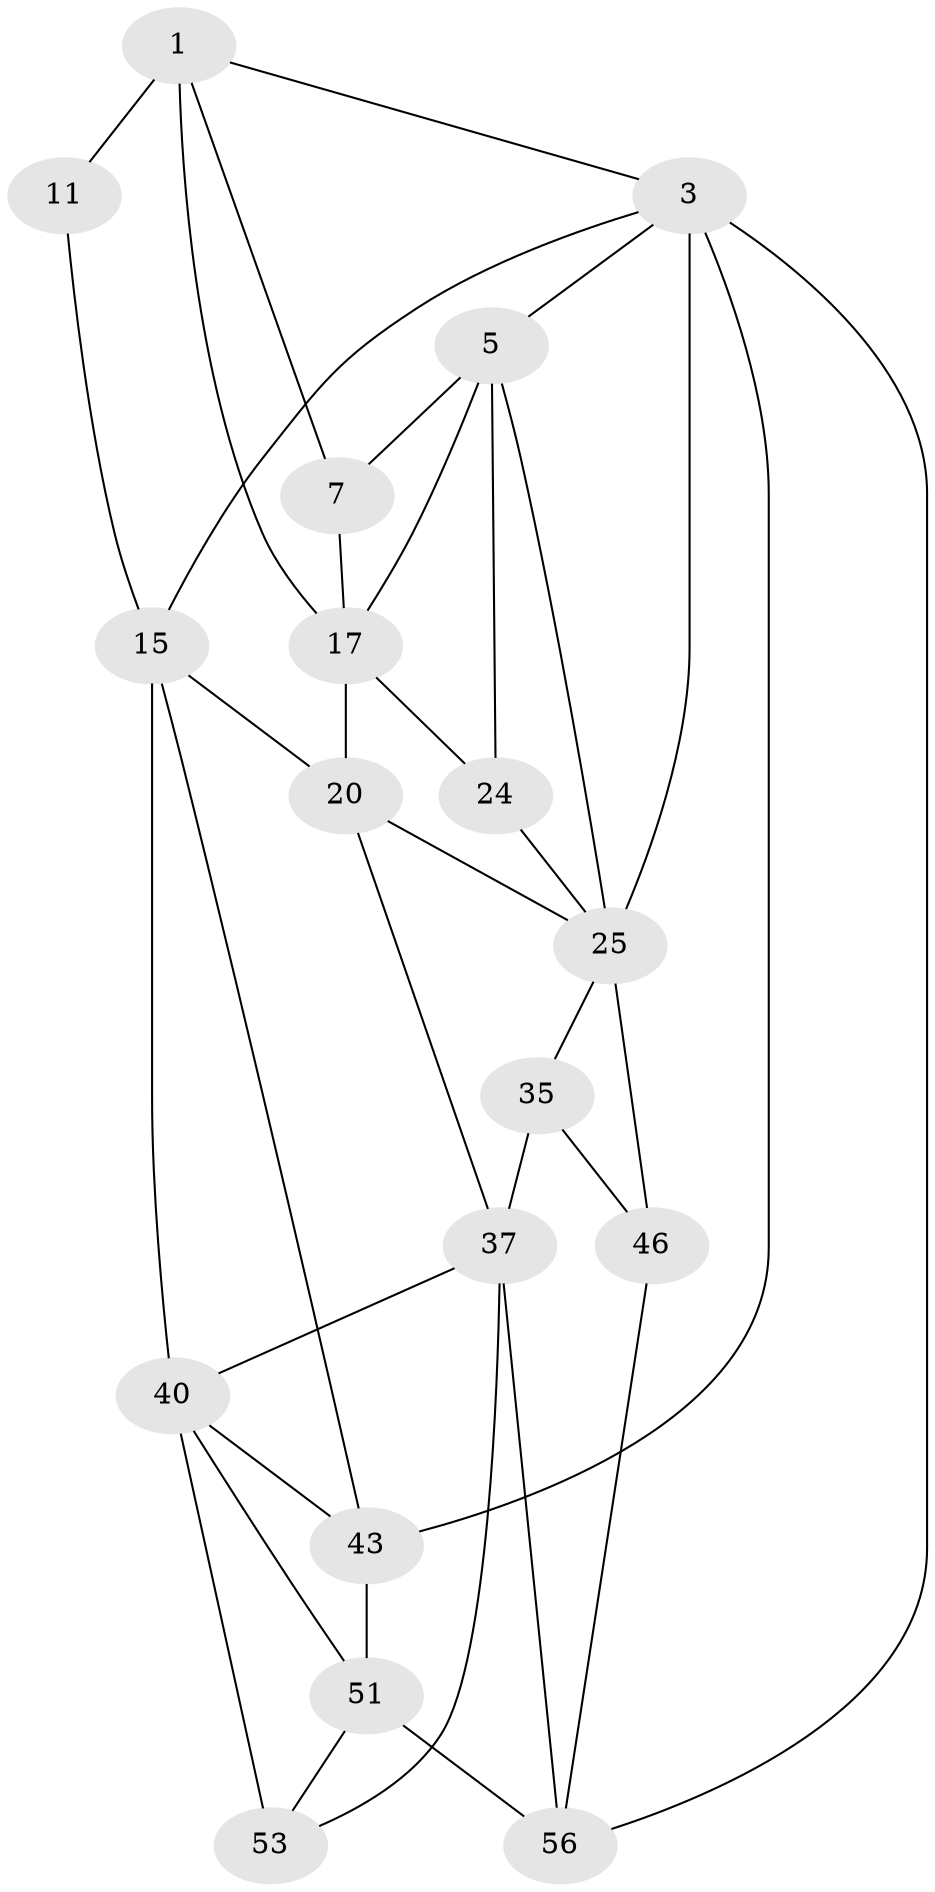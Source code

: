 // original degree distribution, {3: 0.03333333333333333, 4: 0.2833333333333333, 5: 0.43333333333333335, 6: 0.25}
// Generated by graph-tools (version 1.1) at 2025/21/03/04/25 18:21:08]
// undirected, 18 vertices, 37 edges
graph export_dot {
graph [start="1"]
  node [color=gray90,style=filled];
  1 [pos="+0.6245403042035008+0",super="+2+8"];
  3 [pos="+1+0",super="+14+4+49"];
  5 [pos="+0+0",super="+6+22"];
  7 [pos="+0.6027870515354934+0",super="+10"];
  11 [pos="+0.8414238220608442+0.02007067809325731",super="+12"];
  15 [pos="+1+0.45446349267515296",super="+16+31"];
  17 [pos="+0.49869793564471254+0.3220665907657458",super="+21+18"];
  20 [pos="+0.6168552600613738+0.44389567383176404",super="+28"];
  24 [pos="+0.3705752589169005+0.37999988208565677"];
  25 [pos="+0.15916497538930277+0.40402456558104055",super="+27+26"];
  35 [pos="+0.2419608137940945+0.5961667294375064",super="+36"];
  37 [pos="+0.45309545024205444+0.796333786806578",super="+42+38"];
  40 [pos="+0.6840632996243368+0.7657598119703622",super="+48+41"];
  43 [pos="+1+0.8180346426566042",super="+44+50"];
  46 [pos="+0+1"];
  51 [pos="+0.7027234393296312+0.8769142808860719",super="+52+57"];
  53 [pos="+0.5666225279458948+0.9349965425137607",super="+55"];
  56 [pos="+0.556500405612903+1",super="+59"];
  1 -- 3;
  1 -- 11 [weight=2];
  1 -- 17;
  1 -- 7;
  3 -- 43 [weight=2];
  3 -- 15;
  3 -- 5;
  3 -- 56;
  3 -- 25 [weight=3];
  5 -- 7 [weight=2];
  5 -- 24;
  5 -- 25;
  5 -- 17;
  7 -- 17;
  11 -- 15 [weight=2];
  15 -- 20 [weight=2];
  15 -- 40;
  15 -- 43;
  17 -- 24;
  17 -- 20;
  20 -- 37;
  20 -- 25;
  24 -- 25;
  25 -- 35 [weight=2];
  25 -- 46;
  35 -- 46;
  35 -- 37 [weight=2];
  37 -- 56;
  37 -- 53;
  37 -- 40;
  40 -- 51;
  40 -- 43;
  40 -- 53 [weight=2];
  43 -- 51 [weight=2];
  46 -- 56;
  51 -- 56 [weight=2];
  51 -- 53;
}
